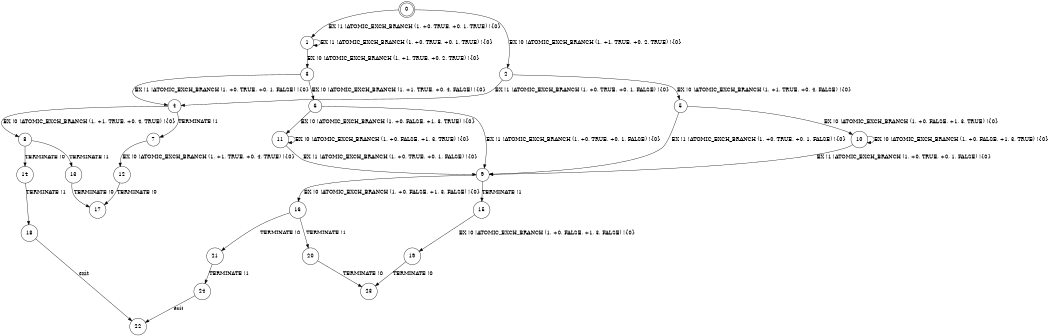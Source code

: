 digraph BCG {
size = "7, 10.5";
center = TRUE;
node [shape = circle];
0 [peripheries = 2];
0 -> 1 [label = "EX !1 !ATOMIC_EXCH_BRANCH (1, +0, TRUE, +0, 1, TRUE) !{0}"];
0 -> 2 [label = "EX !0 !ATOMIC_EXCH_BRANCH (1, +1, TRUE, +0, 2, TRUE) !{0}"];
1 -> 3 [label = "EX !0 !ATOMIC_EXCH_BRANCH (1, +1, TRUE, +0, 2, TRUE) !{0}"];
1 -> 1 [label = "EX !1 !ATOMIC_EXCH_BRANCH (1, +0, TRUE, +0, 1, TRUE) !{0}"];
2 -> 4 [label = "EX !1 !ATOMIC_EXCH_BRANCH (1, +0, TRUE, +0, 1, FALSE) !{0}"];
2 -> 5 [label = "EX !0 !ATOMIC_EXCH_BRANCH (1, +1, TRUE, +0, 4, FALSE) !{0}"];
3 -> 4 [label = "EX !1 !ATOMIC_EXCH_BRANCH (1, +0, TRUE, +0, 1, FALSE) !{0}"];
3 -> 6 [label = "EX !0 !ATOMIC_EXCH_BRANCH (1, +1, TRUE, +0, 4, FALSE) !{0}"];
4 -> 7 [label = "TERMINATE !1"];
4 -> 8 [label = "EX !0 !ATOMIC_EXCH_BRANCH (1, +1, TRUE, +0, 4, TRUE) !{0}"];
5 -> 9 [label = "EX !1 !ATOMIC_EXCH_BRANCH (1, +0, TRUE, +0, 1, FALSE) !{0}"];
5 -> 10 [label = "EX !0 !ATOMIC_EXCH_BRANCH (1, +0, FALSE, +1, 3, TRUE) !{0}"];
6 -> 9 [label = "EX !1 !ATOMIC_EXCH_BRANCH (1, +0, TRUE, +0, 1, FALSE) !{0}"];
6 -> 11 [label = "EX !0 !ATOMIC_EXCH_BRANCH (1, +0, FALSE, +1, 3, TRUE) !{0}"];
7 -> 12 [label = "EX !0 !ATOMIC_EXCH_BRANCH (1, +1, TRUE, +0, 4, TRUE) !{0}"];
8 -> 13 [label = "TERMINATE !1"];
8 -> 14 [label = "TERMINATE !0"];
9 -> 15 [label = "TERMINATE !1"];
9 -> 16 [label = "EX !0 !ATOMIC_EXCH_BRANCH (1, +0, FALSE, +1, 3, FALSE) !{0}"];
10 -> 9 [label = "EX !1 !ATOMIC_EXCH_BRANCH (1, +0, TRUE, +0, 1, FALSE) !{0}"];
10 -> 10 [label = "EX !0 !ATOMIC_EXCH_BRANCH (1, +0, FALSE, +1, 3, TRUE) !{0}"];
11 -> 9 [label = "EX !1 !ATOMIC_EXCH_BRANCH (1, +0, TRUE, +0, 1, FALSE) !{0}"];
11 -> 11 [label = "EX !0 !ATOMIC_EXCH_BRANCH (1, +0, FALSE, +1, 3, TRUE) !{0}"];
12 -> 17 [label = "TERMINATE !0"];
13 -> 17 [label = "TERMINATE !0"];
14 -> 18 [label = "TERMINATE !1"];
15 -> 19 [label = "EX !0 !ATOMIC_EXCH_BRANCH (1, +0, FALSE, +1, 3, FALSE) !{0}"];
16 -> 20 [label = "TERMINATE !1"];
16 -> 21 [label = "TERMINATE !0"];
18 -> 22 [label = "exit"];
19 -> 23 [label = "TERMINATE !0"];
20 -> 23 [label = "TERMINATE !0"];
21 -> 24 [label = "TERMINATE !1"];
24 -> 22 [label = "exit"];
}

